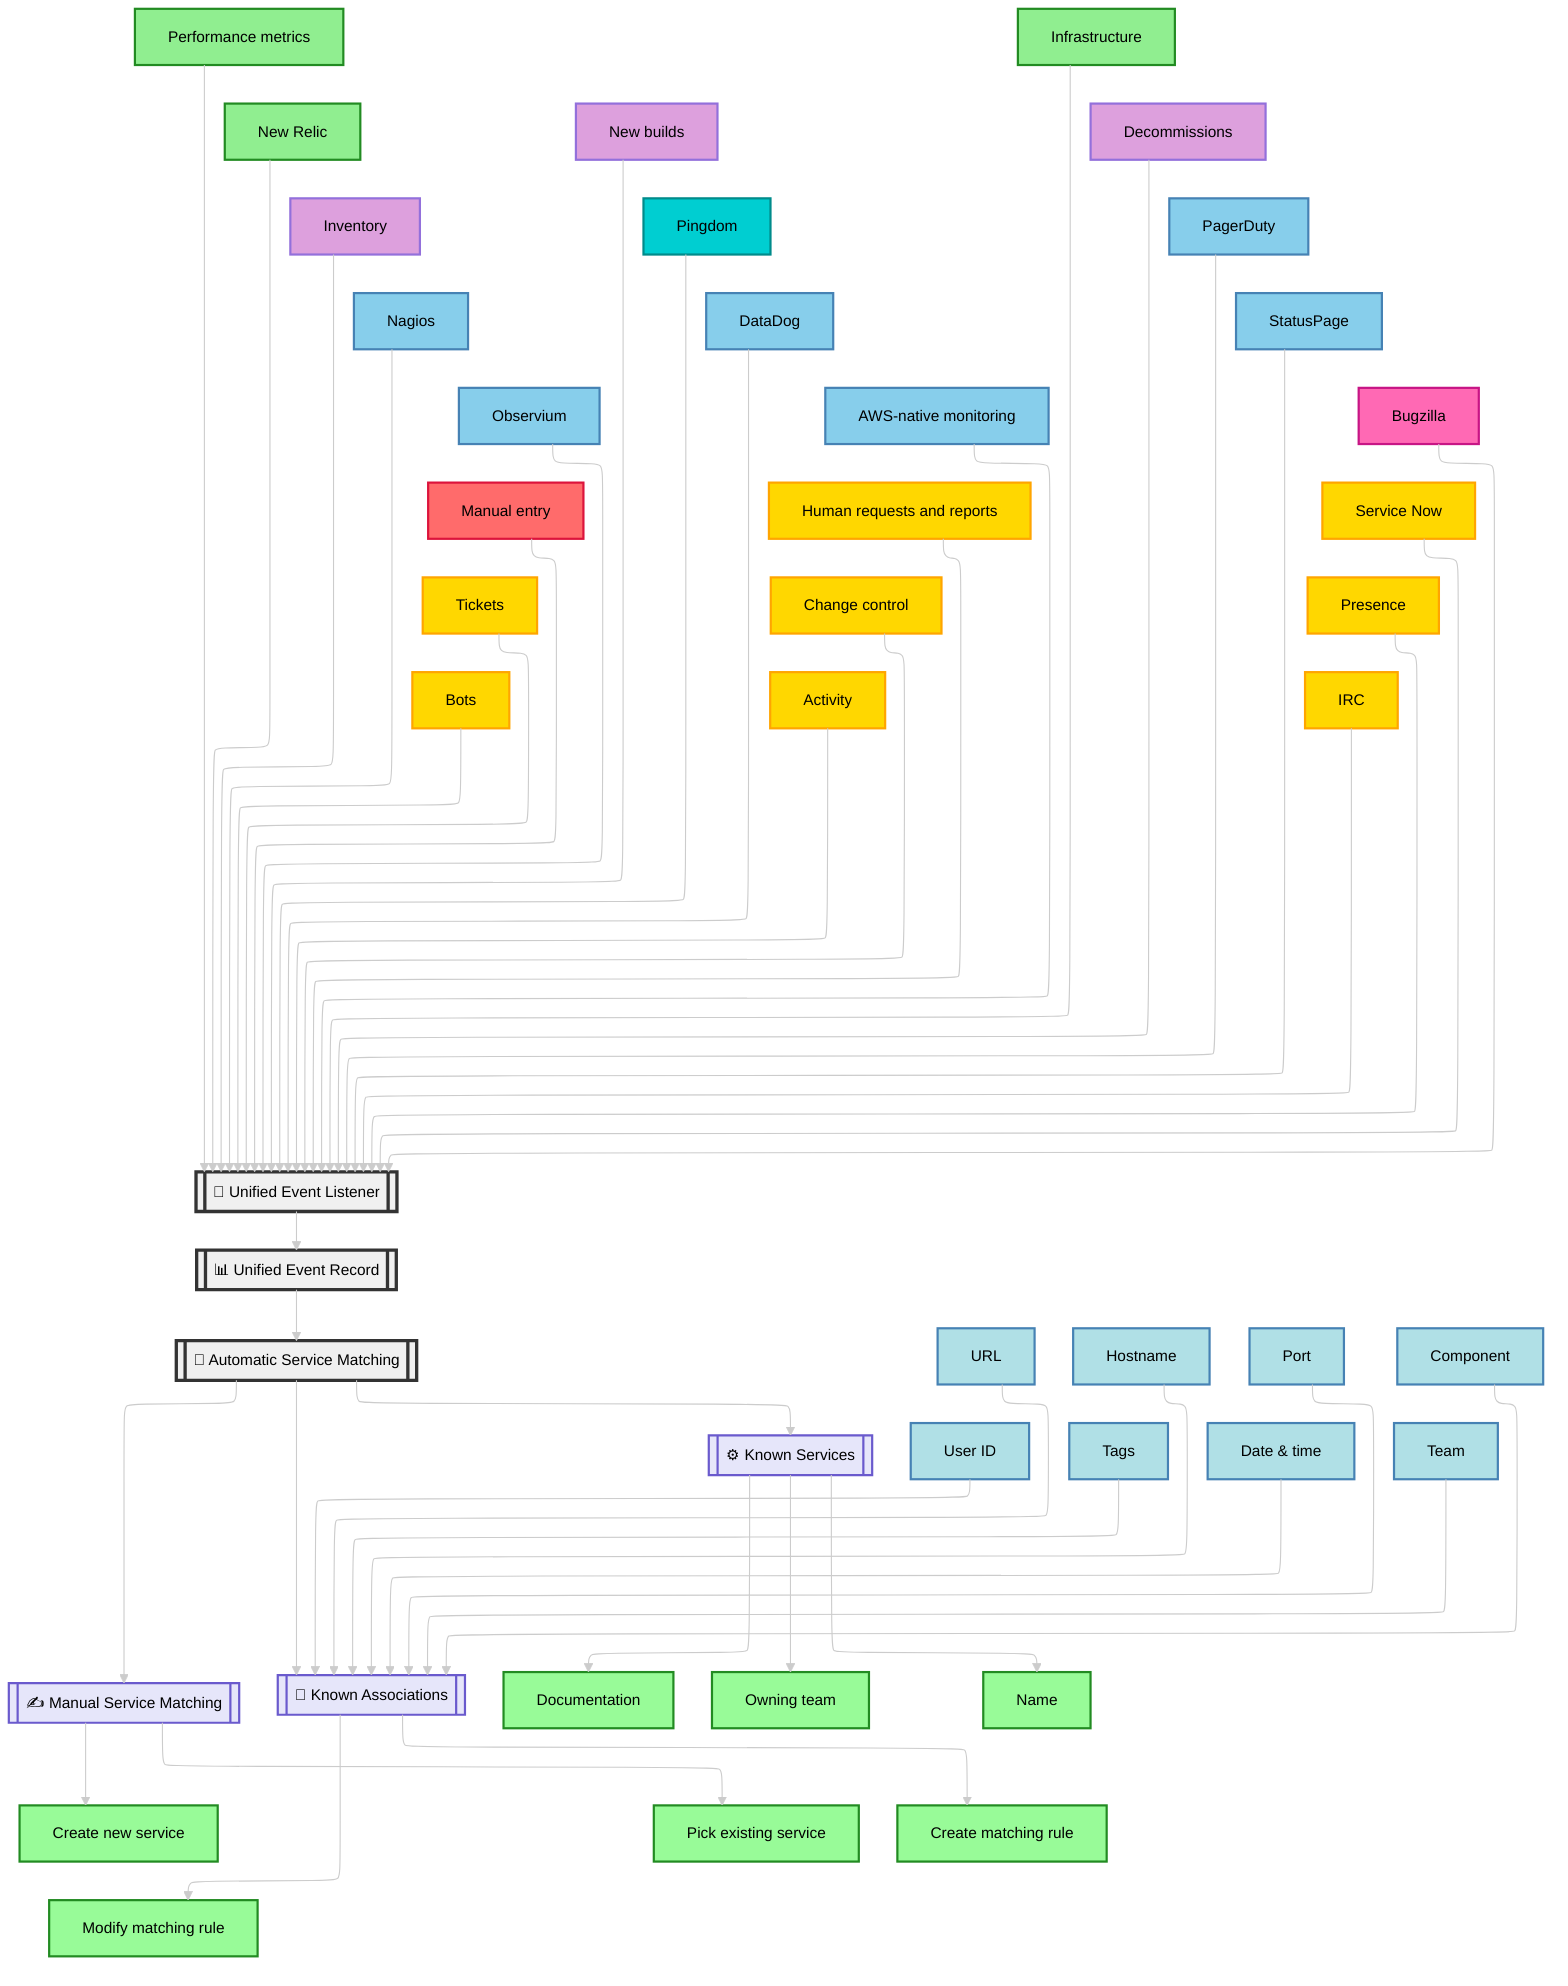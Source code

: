 ---
config:
  theme: neo-dark
  layout: elk
id: c52ba88c-eb4a-4a60-9f83-c315e73a0003
---

flowchart TB
    %% Input Sources - Left Side (arranged in columns)
    PM[Performance metrics]:::green
    Infra[Infrastructure]:::green
    NewRelic[New Relic]:::green

    NewBuilds[New builds]:::purple
    Decomm[Decommissions]:::purple
    Inventory[Inventory]:::purple

    Pingdom[Pingdom]:::cyan
    PagerDuty[PagerDuty]:::blue
    Nagios[Nagios]:::blue

    DataDog[DataDog]:::blue
    StatusPage[StatusPage]:::blue
    Observium[Observium]:::blue

    AWS[AWS-native monitoring]:::blue
    Bugzilla[Bugzilla]:::magenta
    ManualEntry[Manual entry]:::red

    HumanReq[Human requests and reports]:::yellow
    ServiceNow[Service Now]:::yellow
    Tickets[Tickets]:::yellow

    ChangeControl[Change control]:::yellow
    Presence[Presence]:::yellow
    Bots[Bots]:::yellow

    ActivityNode[Activity]:::yellow
    IRC[IRC]:::yellow

    %% Central Processing (vertical flow)
    UEL[["🎯 Unified Event Listener"]]:::central
    UER[["📊 Unified Event Record"]]:::central
    ASM[["🤖 Automatic Service Matching"]]:::central

    %% Three Branches (horizontal)
    KnownServices[["⚙️ Known Services"]]:::branch
    ManualMatching[["✍️ Manual Service Matching"]]:::branch
    KnownAssoc[["🔗 Known Associations"]]:::branch

    %% Attributes - Right Side (in columns)
    URL[URL]:::attr
    Hostname[Hostname]:::attr
    Port[Port]:::attr
    Component[Component]:::attr

    UserID[User ID]:::attr
    Tags[Tags]:::attr
    DateTime[Date & time]:::attr
    Team[Team]:::attr

    %% Output Actions - Bottom (in columns)
    Documentation[Documentation]:::action
    OwningTeam[Owning team]:::action
    Name[Name]:::action

    CreateNew[Create new service]:::action
    PickExisting[Pick existing service]:::action

    CreateRule[Create matching rule]:::action
    ModifyRule[Modify matching rule]:::action

    %% Connections - Inputs to UEL (from left)
    PM --> UEL
    Infra --> UEL
    NewRelic --> UEL
    NewBuilds --> UEL
    Decomm --> UEL
    Inventory --> UEL
    Pingdom --> UEL
    PagerDuty --> UEL
    Nagios --> UEL
    DataDog --> UEL
    StatusPage --> UEL
    Observium --> UEL
    AWS --> UEL
    Bugzilla --> UEL
    ManualEntry --> UEL
    HumanReq --> UEL
    ServiceNow --> UEL
    Tickets --> UEL
    ChangeControl --> UEL
    Presence --> UEL
    Bots --> UEL
    ActivityNode --> UEL
    IRC --> UEL

    %% Central vertical flow
    UEL --> UER
    UER --> ASM

    %% Branching (horizontal spread)
    ASM --> KnownServices
    ASM --> ManualMatching
    ASM --> KnownAssoc

    %% Attributes to Known Associations (from right)
    URL --> KnownAssoc
    Hostname --> KnownAssoc
    Port --> KnownAssoc
    Component --> KnownAssoc
    UserID --> KnownAssoc
    Tags --> KnownAssoc
    DateTime --> KnownAssoc
    Team --> KnownAssoc

    %% Output connections (downward)
    KnownServices --> Documentation
    KnownServices --> OwningTeam
    KnownServices --> Name

    ManualMatching --> CreateNew
    ManualMatching --> PickExisting

    KnownAssoc --> CreateRule
    KnownAssoc --> ModifyRule

    %% Positioning hints to create columns
    PM ~~~ NewBuilds
    NewBuilds ~~~ Pingdom
    Pingdom ~~~ DataDog
    DataDog ~~~ AWS
    AWS ~~~ HumanReq
    HumanReq ~~~ ChangeControl
    ChangeControl ~~~ ActivityNode

    Infra ~~~ Decomm
    Decomm ~~~ PagerDuty
    PagerDuty ~~~ StatusPage
    StatusPage ~~~ Bugzilla
    Bugzilla ~~~ ServiceNow
    ServiceNow ~~~ Presence
    Presence ~~~ IRC

    NewRelic ~~~ Inventory
    Inventory ~~~ Nagios
    Nagios ~~~ Observium
    Observium ~~~ ManualEntry
    ManualEntry ~~~ Tickets
    Tickets ~~~ Bots

    URL ~~~ UserID
    Hostname ~~~ Tags
    Port ~~~ DateTime
    Component ~~~ Team

    Documentation ~~~ CreateNew
    OwningTeam ~~~ PickExisting
    Name ~~~ CreateRule
    CreateNew ~~~ ModifyRule

    %% Styling
    classDef green fill:#90EE90,stroke:#228B22,stroke-width:2px,color:#000
    classDef purple fill:#DDA0DD,stroke:#9370DB,stroke-width:2px,color:#000
    classDef cyan fill:#00CED1,stroke:#008B8B,stroke-width:2px,color:#000
    classDef magenta fill:#FF69B4,stroke:#C71585,stroke-width:2px,color:#000
    classDef red fill:#FF6B6B,stroke:#DC143C,stroke-width:2px,color:#000
    classDef yellow fill:#FFD700,stroke:#FFA500,stroke-width:2px,color:#000
    classDef blue fill:#87CEEB,stroke:#4682B4,stroke-width:2px,color:#000
    classDef central fill:#F0F0F0,stroke:#333,stroke-width:3px,color:#000
    classDef branch fill:#E6E6FA,stroke:#6A5ACD,stroke-width:2px,color:#000
    classDef attr fill:#B0E0E6,stroke:#4682B4,stroke-width:2px,color:#000
    classDef action fill:#98FB98,stroke:#228B22,stroke-width:2px,color:#000